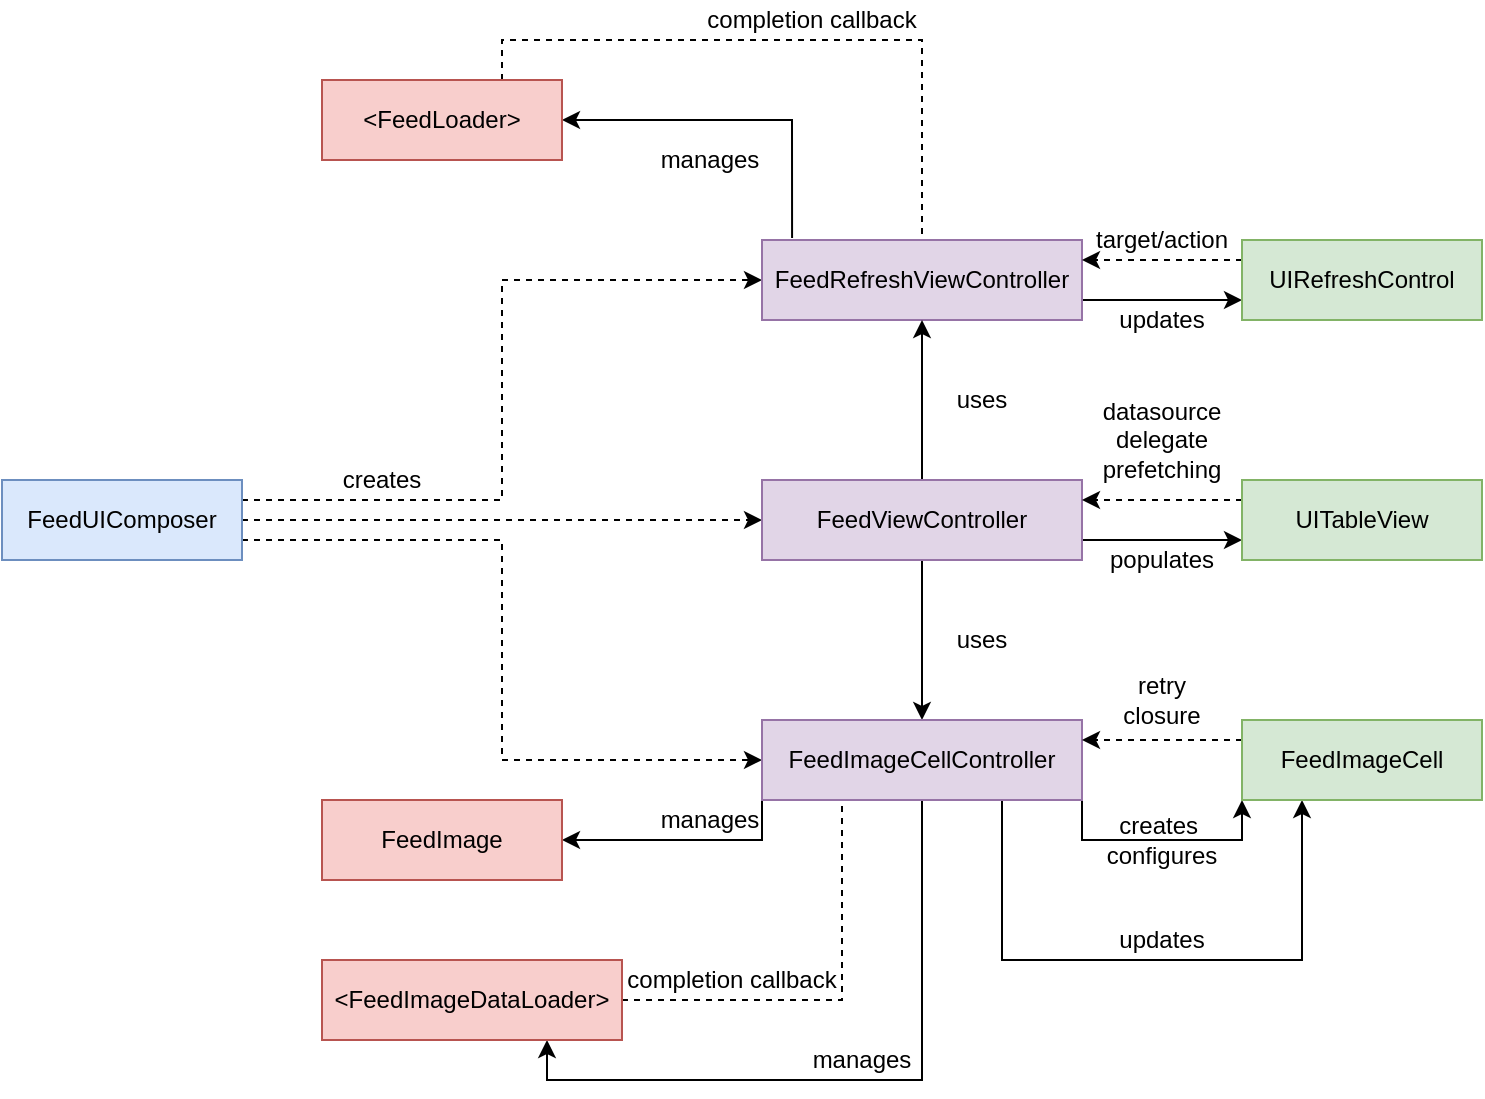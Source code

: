 <mxfile version="13.7.9" type="device"><diagram id="KWhDHEGSpnQaHV0GyoTl" name="Page-1"><mxGraphModel dx="652" dy="433" grid="1" gridSize="10" guides="1" tooltips="1" connect="1" arrows="1" fold="1" page="1" pageScale="1" pageWidth="827" pageHeight="1169" math="0" shadow="0"><root><mxCell id="0"/><mxCell id="1" parent="0"/><mxCell id="056f9gpcuju_qwuNNdOx-6" style="edgeStyle=orthogonalEdgeStyle;rounded=0;orthogonalLoop=1;jettySize=auto;html=1;entryX=0;entryY=0.5;entryDx=0;entryDy=0;exitX=1;exitY=0.25;exitDx=0;exitDy=0;dashed=1;" edge="1" parent="1" source="056f9gpcuju_qwuNNdOx-1" target="056f9gpcuju_qwuNNdOx-2"><mxGeometry relative="1" as="geometry"/></mxCell><mxCell id="056f9gpcuju_qwuNNdOx-7" style="edgeStyle=orthogonalEdgeStyle;rounded=0;orthogonalLoop=1;jettySize=auto;html=1;dashed=1;" edge="1" parent="1" source="056f9gpcuju_qwuNNdOx-1" target="056f9gpcuju_qwuNNdOx-3"><mxGeometry relative="1" as="geometry"/></mxCell><mxCell id="056f9gpcuju_qwuNNdOx-8" style="edgeStyle=orthogonalEdgeStyle;rounded=0;orthogonalLoop=1;jettySize=auto;html=1;exitX=1;exitY=0.75;exitDx=0;exitDy=0;entryX=0;entryY=0.5;entryDx=0;entryDy=0;dashed=1;" edge="1" parent="1" source="056f9gpcuju_qwuNNdOx-1" target="056f9gpcuju_qwuNNdOx-4"><mxGeometry relative="1" as="geometry"/></mxCell><mxCell id="056f9gpcuju_qwuNNdOx-1" value="FeedUIComposer" style="rounded=0;whiteSpace=wrap;html=1;fillColor=#dae8fc;strokeColor=#6c8ebf;" vertex="1" parent="1"><mxGeometry x="80" y="280" width="120" height="40" as="geometry"/></mxCell><mxCell id="056f9gpcuju_qwuNNdOx-13" style="edgeStyle=orthogonalEdgeStyle;rounded=0;orthogonalLoop=1;jettySize=auto;html=1;entryX=1;entryY=0.5;entryDx=0;entryDy=0;exitX=0.094;exitY=-0.025;exitDx=0;exitDy=0;exitPerimeter=0;" edge="1" parent="1" source="056f9gpcuju_qwuNNdOx-2" target="056f9gpcuju_qwuNNdOx-10"><mxGeometry relative="1" as="geometry"/></mxCell><mxCell id="056f9gpcuju_qwuNNdOx-34" style="edgeStyle=orthogonalEdgeStyle;rounded=0;orthogonalLoop=1;jettySize=auto;html=1;exitX=1;exitY=0.75;exitDx=0;exitDy=0;entryX=0;entryY=0.75;entryDx=0;entryDy=0;endArrow=classic;endFill=1;" edge="1" parent="1" source="056f9gpcuju_qwuNNdOx-2" target="056f9gpcuju_qwuNNdOx-28"><mxGeometry relative="1" as="geometry"/></mxCell><mxCell id="056f9gpcuju_qwuNNdOx-2" value="FeedRefreshViewController" style="rounded=0;whiteSpace=wrap;html=1;fillColor=#e1d5e7;strokeColor=#9673a6;" vertex="1" parent="1"><mxGeometry x="460" y="160" width="160" height="40" as="geometry"/></mxCell><mxCell id="056f9gpcuju_qwuNNdOx-16" style="edgeStyle=orthogonalEdgeStyle;rounded=0;orthogonalLoop=1;jettySize=auto;html=1;entryX=0.5;entryY=1;entryDx=0;entryDy=0;endArrow=classic;endFill=1;" edge="1" parent="1" source="056f9gpcuju_qwuNNdOx-3" target="056f9gpcuju_qwuNNdOx-2"><mxGeometry relative="1" as="geometry"/></mxCell><mxCell id="056f9gpcuju_qwuNNdOx-17" style="edgeStyle=orthogonalEdgeStyle;rounded=0;orthogonalLoop=1;jettySize=auto;html=1;endArrow=classic;endFill=1;" edge="1" parent="1" source="056f9gpcuju_qwuNNdOx-3" target="056f9gpcuju_qwuNNdOx-4"><mxGeometry relative="1" as="geometry"/></mxCell><mxCell id="056f9gpcuju_qwuNNdOx-38" style="edgeStyle=orthogonalEdgeStyle;rounded=0;orthogonalLoop=1;jettySize=auto;html=1;exitX=1;exitY=0.75;exitDx=0;exitDy=0;entryX=0;entryY=0.75;entryDx=0;entryDy=0;endArrow=classic;endFill=1;" edge="1" parent="1" source="056f9gpcuju_qwuNNdOx-3" target="056f9gpcuju_qwuNNdOx-29"><mxGeometry relative="1" as="geometry"/></mxCell><mxCell id="056f9gpcuju_qwuNNdOx-3" value="FeedViewController" style="rounded=0;whiteSpace=wrap;html=1;fillColor=#e1d5e7;strokeColor=#9673a6;" vertex="1" parent="1"><mxGeometry x="460" y="280" width="160" height="40" as="geometry"/></mxCell><mxCell id="056f9gpcuju_qwuNNdOx-22" style="edgeStyle=orthogonalEdgeStyle;rounded=0;orthogonalLoop=1;jettySize=auto;html=1;entryX=0.75;entryY=1;entryDx=0;entryDy=0;endArrow=classic;endFill=1;exitX=0.5;exitY=1;exitDx=0;exitDy=0;" edge="1" parent="1" source="056f9gpcuju_qwuNNdOx-4" target="056f9gpcuju_qwuNNdOx-20"><mxGeometry relative="1" as="geometry"/></mxCell><mxCell id="056f9gpcuju_qwuNNdOx-26" style="edgeStyle=orthogonalEdgeStyle;rounded=0;orthogonalLoop=1;jettySize=auto;html=1;entryX=1;entryY=0.5;entryDx=0;entryDy=0;endArrow=classic;endFill=1;exitX=0;exitY=1;exitDx=0;exitDy=0;" edge="1" parent="1" source="056f9gpcuju_qwuNNdOx-4" target="056f9gpcuju_qwuNNdOx-25"><mxGeometry relative="1" as="geometry"/></mxCell><mxCell id="056f9gpcuju_qwuNNdOx-42" style="edgeStyle=orthogonalEdgeStyle;rounded=0;orthogonalLoop=1;jettySize=auto;html=1;exitX=0.75;exitY=1;exitDx=0;exitDy=0;entryX=0.25;entryY=1;entryDx=0;entryDy=0;endArrow=classic;endFill=1;" edge="1" parent="1" source="056f9gpcuju_qwuNNdOx-4" target="056f9gpcuju_qwuNNdOx-30"><mxGeometry relative="1" as="geometry"><Array as="points"><mxPoint x="580" y="520"/><mxPoint x="730" y="520"/></Array></mxGeometry></mxCell><mxCell id="056f9gpcuju_qwuNNdOx-45" style="edgeStyle=orthogonalEdgeStyle;rounded=0;orthogonalLoop=1;jettySize=auto;html=1;endArrow=classic;endFill=1;exitX=1;exitY=1;exitDx=0;exitDy=0;entryX=0;entryY=1;entryDx=0;entryDy=0;" edge="1" parent="1" source="056f9gpcuju_qwuNNdOx-4" target="056f9gpcuju_qwuNNdOx-30"><mxGeometry relative="1" as="geometry"/></mxCell><mxCell id="056f9gpcuju_qwuNNdOx-4" value="FeedImageCellController" style="rounded=0;whiteSpace=wrap;html=1;fillColor=#e1d5e7;strokeColor=#9673a6;" vertex="1" parent="1"><mxGeometry x="460" y="400" width="160" height="40" as="geometry"/></mxCell><mxCell id="056f9gpcuju_qwuNNdOx-9" value="creates" style="text;html=1;strokeColor=none;fillColor=none;align=center;verticalAlign=middle;whiteSpace=wrap;rounded=0;" vertex="1" parent="1"><mxGeometry x="250" y="270" width="40" height="20" as="geometry"/></mxCell><mxCell id="056f9gpcuju_qwuNNdOx-12" style="edgeStyle=orthogonalEdgeStyle;rounded=0;orthogonalLoop=1;jettySize=auto;html=1;entryX=0.5;entryY=0;entryDx=0;entryDy=0;dashed=1;endArrow=none;endFill=0;exitX=0.75;exitY=0;exitDx=0;exitDy=0;" edge="1" parent="1" source="056f9gpcuju_qwuNNdOx-10" target="056f9gpcuju_qwuNNdOx-2"><mxGeometry relative="1" as="geometry"/></mxCell><mxCell id="056f9gpcuju_qwuNNdOx-10" value="&amp;lt;FeedLoader&amp;gt;" style="rounded=0;whiteSpace=wrap;html=1;fillColor=#f8cecc;strokeColor=#b85450;" vertex="1" parent="1"><mxGeometry x="240" y="80" width="120" height="40" as="geometry"/></mxCell><mxCell id="056f9gpcuju_qwuNNdOx-14" value="manages" style="text;html=1;strokeColor=none;fillColor=none;align=center;verticalAlign=middle;whiteSpace=wrap;rounded=0;" vertex="1" parent="1"><mxGeometry x="414" y="110" width="40" height="20" as="geometry"/></mxCell><mxCell id="056f9gpcuju_qwuNNdOx-15" value="completion callback" style="text;html=1;strokeColor=none;fillColor=none;align=center;verticalAlign=middle;whiteSpace=wrap;rounded=0;" vertex="1" parent="1"><mxGeometry x="430" y="40" width="110" height="20" as="geometry"/></mxCell><mxCell id="056f9gpcuju_qwuNNdOx-18" value="uses" style="text;html=1;strokeColor=none;fillColor=none;align=center;verticalAlign=middle;whiteSpace=wrap;rounded=0;" vertex="1" parent="1"><mxGeometry x="550" y="230" width="40" height="20" as="geometry"/></mxCell><mxCell id="056f9gpcuju_qwuNNdOx-19" value="uses" style="text;html=1;strokeColor=none;fillColor=none;align=center;verticalAlign=middle;whiteSpace=wrap;rounded=0;" vertex="1" parent="1"><mxGeometry x="550" y="350" width="40" height="20" as="geometry"/></mxCell><mxCell id="056f9gpcuju_qwuNNdOx-21" style="edgeStyle=orthogonalEdgeStyle;rounded=0;orthogonalLoop=1;jettySize=auto;html=1;entryX=0.25;entryY=1;entryDx=0;entryDy=0;endArrow=none;endFill=0;dashed=1;" edge="1" parent="1" source="056f9gpcuju_qwuNNdOx-20" target="056f9gpcuju_qwuNNdOx-4"><mxGeometry relative="1" as="geometry"/></mxCell><mxCell id="056f9gpcuju_qwuNNdOx-20" value="&amp;lt;FeedImageDataLoader&amp;gt;" style="rounded=0;whiteSpace=wrap;html=1;fillColor=#f8cecc;strokeColor=#b85450;" vertex="1" parent="1"><mxGeometry x="240" y="520" width="150" height="40" as="geometry"/></mxCell><mxCell id="056f9gpcuju_qwuNNdOx-23" value="manages" style="text;html=1;strokeColor=none;fillColor=none;align=center;verticalAlign=middle;whiteSpace=wrap;rounded=0;" vertex="1" parent="1"><mxGeometry x="490" y="560" width="40" height="20" as="geometry"/></mxCell><mxCell id="056f9gpcuju_qwuNNdOx-24" value="completion callback" style="text;html=1;strokeColor=none;fillColor=none;align=center;verticalAlign=middle;whiteSpace=wrap;rounded=0;" vertex="1" parent="1"><mxGeometry x="390" y="520" width="110" height="20" as="geometry"/></mxCell><mxCell id="056f9gpcuju_qwuNNdOx-25" value="FeedImage" style="rounded=0;whiteSpace=wrap;html=1;fillColor=#f8cecc;strokeColor=#b85450;" vertex="1" parent="1"><mxGeometry x="240" y="440" width="120" height="40" as="geometry"/></mxCell><mxCell id="056f9gpcuju_qwuNNdOx-27" value="manages" style="text;html=1;strokeColor=none;fillColor=none;align=center;verticalAlign=middle;whiteSpace=wrap;rounded=0;" vertex="1" parent="1"><mxGeometry x="414" y="440" width="40" height="20" as="geometry"/></mxCell><mxCell id="056f9gpcuju_qwuNNdOx-35" style="edgeStyle=orthogonalEdgeStyle;rounded=0;orthogonalLoop=1;jettySize=auto;html=1;exitX=0;exitY=0.25;exitDx=0;exitDy=0;endArrow=classic;endFill=1;entryX=1;entryY=0.25;entryDx=0;entryDy=0;dashed=1;" edge="1" parent="1" source="056f9gpcuju_qwuNNdOx-28" target="056f9gpcuju_qwuNNdOx-2"><mxGeometry relative="1" as="geometry"/></mxCell><mxCell id="056f9gpcuju_qwuNNdOx-28" value="UIRefreshControl" style="rounded=0;whiteSpace=wrap;html=1;fillColor=#d5e8d4;strokeColor=#82b366;" vertex="1" parent="1"><mxGeometry x="700" y="160" width="120" height="40" as="geometry"/></mxCell><mxCell id="056f9gpcuju_qwuNNdOx-37" style="edgeStyle=orthogonalEdgeStyle;rounded=0;orthogonalLoop=1;jettySize=auto;html=1;exitX=0;exitY=0.25;exitDx=0;exitDy=0;entryX=1;entryY=0.25;entryDx=0;entryDy=0;dashed=1;endArrow=classic;endFill=1;" edge="1" parent="1" source="056f9gpcuju_qwuNNdOx-29" target="056f9gpcuju_qwuNNdOx-3"><mxGeometry relative="1" as="geometry"/></mxCell><mxCell id="056f9gpcuju_qwuNNdOx-29" value="UITableView" style="rounded=0;whiteSpace=wrap;html=1;fillColor=#d5e8d4;strokeColor=#82b366;" vertex="1" parent="1"><mxGeometry x="700" y="280" width="120" height="40" as="geometry"/></mxCell><mxCell id="056f9gpcuju_qwuNNdOx-41" style="edgeStyle=orthogonalEdgeStyle;rounded=0;orthogonalLoop=1;jettySize=auto;html=1;exitX=0;exitY=0.25;exitDx=0;exitDy=0;entryX=1;entryY=0.25;entryDx=0;entryDy=0;dashed=1;endArrow=classic;endFill=1;" edge="1" parent="1" source="056f9gpcuju_qwuNNdOx-30" target="056f9gpcuju_qwuNNdOx-4"><mxGeometry relative="1" as="geometry"/></mxCell><mxCell id="056f9gpcuju_qwuNNdOx-30" value="FeedImageCell" style="rounded=0;whiteSpace=wrap;html=1;fillColor=#d5e8d4;strokeColor=#82b366;" vertex="1" parent="1"><mxGeometry x="700" y="400" width="120" height="40" as="geometry"/></mxCell><mxCell id="056f9gpcuju_qwuNNdOx-32" value="updates" style="text;html=1;strokeColor=none;fillColor=none;align=center;verticalAlign=middle;whiteSpace=wrap;rounded=0;" vertex="1" parent="1"><mxGeometry x="640" y="190" width="40" height="20" as="geometry"/></mxCell><mxCell id="056f9gpcuju_qwuNNdOx-36" value="target/action" style="text;html=1;strokeColor=none;fillColor=none;align=center;verticalAlign=middle;whiteSpace=wrap;rounded=0;" vertex="1" parent="1"><mxGeometry x="640" y="150" width="40" height="20" as="geometry"/></mxCell><mxCell id="056f9gpcuju_qwuNNdOx-39" value="datasource delegate prefetching" style="text;html=1;strokeColor=none;fillColor=none;align=center;verticalAlign=middle;whiteSpace=wrap;rounded=0;" vertex="1" parent="1"><mxGeometry x="640" y="250" width="40" height="20" as="geometry"/></mxCell><mxCell id="056f9gpcuju_qwuNNdOx-40" value="populates" style="text;html=1;strokeColor=none;fillColor=none;align=center;verticalAlign=middle;whiteSpace=wrap;rounded=0;" vertex="1" parent="1"><mxGeometry x="640" y="310" width="40" height="20" as="geometry"/></mxCell><mxCell id="056f9gpcuju_qwuNNdOx-43" value="updates" style="text;html=1;strokeColor=none;fillColor=none;align=center;verticalAlign=middle;whiteSpace=wrap;rounded=0;" vertex="1" parent="1"><mxGeometry x="640" y="500" width="40" height="20" as="geometry"/></mxCell><mxCell id="056f9gpcuju_qwuNNdOx-44" value="retry closure" style="text;html=1;strokeColor=none;fillColor=none;align=center;verticalAlign=middle;whiteSpace=wrap;rounded=0;" vertex="1" parent="1"><mxGeometry x="640" y="380" width="40" height="20" as="geometry"/></mxCell><mxCell id="056f9gpcuju_qwuNNdOx-46" value="creates&amp;nbsp;&lt;br&gt;configures" style="text;html=1;strokeColor=none;fillColor=none;align=center;verticalAlign=middle;whiteSpace=wrap;rounded=0;" vertex="1" parent="1"><mxGeometry x="640" y="450" width="40" height="20" as="geometry"/></mxCell></root></mxGraphModel></diagram></mxfile>